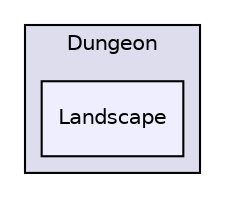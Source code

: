 digraph "F:/gamedev/unity/misc/da_test/Assets/DungeonArchitect/Editor/Dungeon/Landscape" {
  compound=true
  node [ fontsize="10", fontname="Helvetica"];
  edge [ labelfontsize="10", labelfontname="Helvetica"];
  subgraph clusterdir_88c92384cede2bc5d86f0af198daefbb {
    graph [ bgcolor="#ddddee", pencolor="black", label="Dungeon" fontname="Helvetica", fontsize="10", URL="dir_88c92384cede2bc5d86f0af198daefbb.html"]
  dir_706455dbdd01ae281ec1d59b77cc2a6a [shape=box, label="Landscape", style="filled", fillcolor="#eeeeff", pencolor="black", URL="dir_706455dbdd01ae281ec1d59b77cc2a6a.html"];
  }
}
